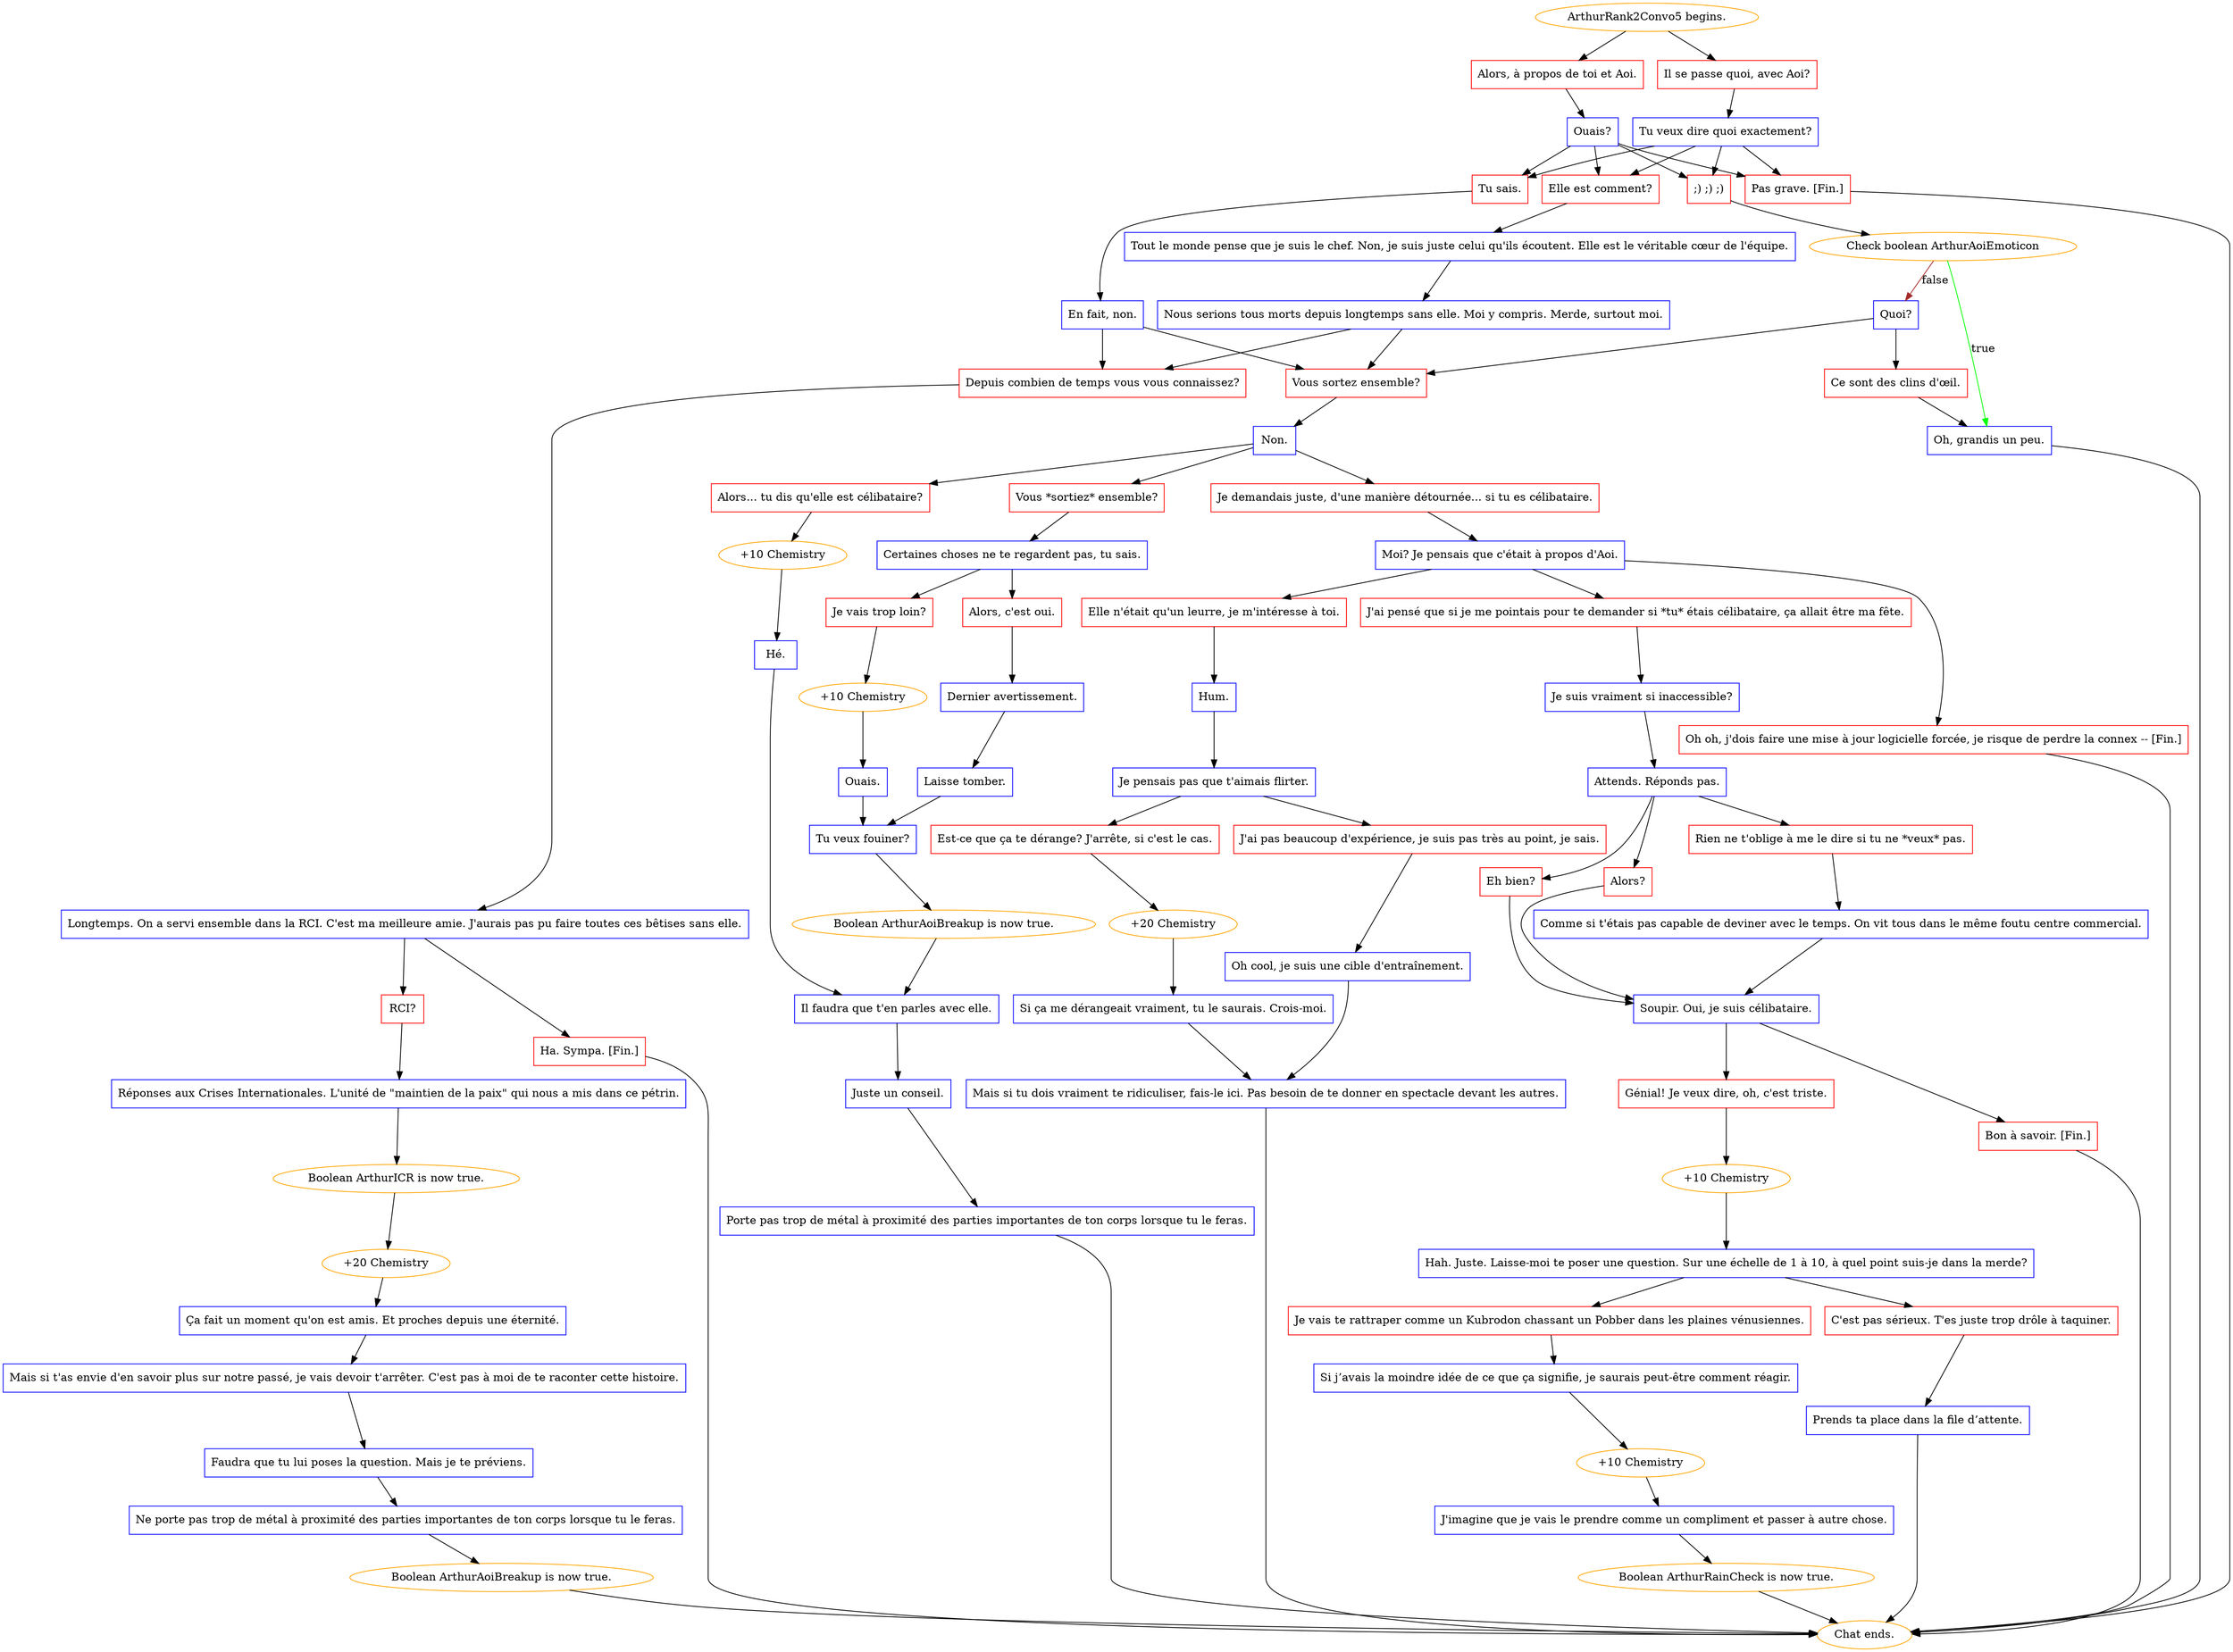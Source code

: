 digraph {
	"ArthurRank2Convo5 begins." [color=orange];
		"ArthurRank2Convo5 begins." -> j4255495730;
		"ArthurRank2Convo5 begins." -> j1314670443;
	j4255495730 [label="Il se passe quoi, avec Aoi?",shape=box,color=red];
		j4255495730 -> j120293794;
	j1314670443 [label="Alors, à propos de toi et Aoi.",shape=box,color=red];
		j1314670443 -> j690708492;
	j120293794 [label="Tu veux dire quoi exactement?",shape=box,color=blue];
		j120293794 -> j670020904;
		j120293794 -> j1187696839;
		j120293794 -> j3444455187;
		j120293794 -> j2241711003;
	j690708492 [label="Ouais?",shape=box,color=blue];
		j690708492 -> j670020904;
		j690708492 -> j1187696839;
		j690708492 -> j3444455187;
		j690708492 -> j2241711003;
	j670020904 [label="Elle est comment?",shape=box,color=red];
		j670020904 -> j1073238197;
	j1187696839 [label="Tu sais.",shape=box,color=red];
		j1187696839 -> j2405905394;
	j3444455187 [label=";) ;) ;)",shape=box,color=red];
		j3444455187 -> j2572511845;
	j2241711003 [label="Pas grave. [Fin.]",shape=box,color=red];
		j2241711003 -> "Chat ends.";
	j1073238197 [label="Tout le monde pense que je suis le chef. Non, je suis juste celui qu'ils écoutent. Elle est le véritable cœur de l'équipe.",shape=box,color=blue];
		j1073238197 -> j2909857446;
	j2405905394 [label="En fait, non.",shape=box,color=blue];
		j2405905394 -> j4113962303;
		j2405905394 -> j2822997506;
	j2572511845 [label="Check boolean ArthurAoiEmoticon",color=orange];
		j2572511845 -> j3399247397 [label=true,color=green];
		j2572511845 -> j3269652543 [label=false,color=brown];
	"Chat ends." [color=orange];
	j2909857446 [label="Nous serions tous morts depuis longtemps sans elle. Moi y compris. Merde, surtout moi.",shape=box,color=blue];
		j2909857446 -> j2822997506;
		j2909857446 -> j4113962303;
	j4113962303 [label="Vous sortez ensemble?",shape=box,color=red];
		j4113962303 -> j3228323115;
	j2822997506 [label="Depuis combien de temps vous vous connaissez?",shape=box,color=red];
		j2822997506 -> j1749288709;
	j3399247397 [label="Oh, grandis un peu.",shape=box,color=blue];
		j3399247397 -> "Chat ends.";
	j3269652543 [label="Quoi?",shape=box,color=blue];
		j3269652543 -> j950958732;
		j3269652543 -> j4113962303;
	j3228323115 [label="Non.",shape=box,color=blue];
		j3228323115 -> j520736288;
		j3228323115 -> j28630905;
		j3228323115 -> j3184628586;
	j1749288709 [label="Longtemps. On a servi ensemble dans la RCI. C'est ma meilleure amie. J'aurais pas pu faire toutes ces bêtises sans elle.",shape=box,color=blue];
		j1749288709 -> j1165483671;
		j1749288709 -> j3500202151;
	j950958732 [label="Ce sont des clins d'œil.",shape=box,color=red];
		j950958732 -> j3399247397;
	j520736288 [label="Alors... tu dis qu'elle est célibataire?",shape=box,color=red];
		j520736288 -> j2097184208;
	j28630905 [label="Vous *sortiez* ensemble?",shape=box,color=red];
		j28630905 -> j2652770531;
	j3184628586 [label="Je demandais juste, d'une manière détournée... si tu es célibataire.",shape=box,color=red];
		j3184628586 -> j3887479812;
	j1165483671 [label="RCI?",shape=box,color=red];
		j1165483671 -> j3581688173;
	j3500202151 [label="Ha. Sympa. [Fin.]",shape=box,color=red];
		j3500202151 -> "Chat ends.";
	j2097184208 [label="+10 Chemistry",color=orange];
		j2097184208 -> j88764297;
	j2652770531 [label="Certaines choses ne te regardent pas, tu sais.",shape=box,color=blue];
		j2652770531 -> j2577658594;
		j2652770531 -> j1977071722;
	j3887479812 [label="Moi? Je pensais que c'était à propos d'Aoi.",shape=box,color=blue];
		j3887479812 -> j3563758411;
		j3887479812 -> j1023002210;
		j3887479812 -> j3813864148;
	j3581688173 [label="Réponses aux Crises Internationales. L'unité de \"maintien de la paix\" qui nous a mis dans ce pétrin.",shape=box,color=blue];
		j3581688173 -> j1274574407;
	j88764297 [label="Hé.",shape=box,color=blue];
		j88764297 -> j128834061;
	j2577658594 [label="Alors, c'est oui.",shape=box,color=red];
		j2577658594 -> j4091893914;
	j1977071722 [label="Je vais trop loin?",shape=box,color=red];
		j1977071722 -> j185835824;
	j3563758411 [label="Elle n'était qu'un leurre, je m'intéresse à toi.",shape=box,color=red];
		j3563758411 -> j2653777569;
	j1023002210 [label="J'ai pensé que si je me pointais pour te demander si *tu* étais célibataire, ça allait être ma fête.",shape=box,color=red];
		j1023002210 -> j490055565;
	j3813864148 [label="Oh oh, j'dois faire une mise à jour logicielle forcée, je risque de perdre la connex -- [Fin.]",shape=box,color=red];
		j3813864148 -> "Chat ends.";
	j1274574407 [label="Boolean ArthurICR is now true.",color=orange];
		j1274574407 -> j3181786471;
	j128834061 [label="Il faudra que t'en parles avec elle.",shape=box,color=blue];
		j128834061 -> j1907302962;
	j4091893914 [label="Dernier avertissement.",shape=box,color=blue];
		j4091893914 -> j2720709680;
	j185835824 [label="+10 Chemistry",color=orange];
		j185835824 -> j2106538852;
	j2653777569 [label="Hum.",shape=box,color=blue];
		j2653777569 -> j2908786249;
	j490055565 [label="Je suis vraiment si inaccessible?",shape=box,color=blue];
		j490055565 -> j382775988;
	j3181786471 [label="+20 Chemistry",color=orange];
		j3181786471 -> j3379994180;
	j1907302962 [label="Juste un conseil.",shape=box,color=blue];
		j1907302962 -> j1079601145;
	j2720709680 [label="Laisse tomber.",shape=box,color=blue];
		j2720709680 -> j1931799010;
	j2106538852 [label="Ouais.",shape=box,color=blue];
		j2106538852 -> j1931799010;
	j2908786249 [label="Je pensais pas que t'aimais flirter.",shape=box,color=blue];
		j2908786249 -> j349780269;
		j2908786249 -> j3292066675;
	j382775988 [label="Attends. Réponds pas.",shape=box,color=blue];
		j382775988 -> j1345959375;
		j382775988 -> j1840865343;
		j382775988 -> j3209493500;
	j3379994180 [label="Ça fait un moment qu'on est amis. Et proches depuis une éternité.",shape=box,color=blue];
		j3379994180 -> j3048383819;
	j1079601145 [label="Porte pas trop de métal à proximité des parties importantes de ton corps lorsque tu le feras.",shape=box,color=blue];
		j1079601145 -> "Chat ends.";
	j1931799010 [label="Tu veux fouiner?",shape=box,color=blue];
		j1931799010 -> j3525976875;
	j349780269 [label="Est-ce que ça te dérange? J'arrête, si c'est le cas.",shape=box,color=red];
		j349780269 -> j2028140413;
	j3292066675 [label="J'ai pas beaucoup d'expérience, je suis pas très au point, je sais.",shape=box,color=red];
		j3292066675 -> j4181677499;
	j1345959375 [label="Eh bien?",shape=box,color=red];
		j1345959375 -> j669291132;
	j1840865343 [label="Alors?",shape=box,color=red];
		j1840865343 -> j669291132;
	j3209493500 [label="Rien ne t'oblige à me le dire si tu ne *veux* pas.",shape=box,color=red];
		j3209493500 -> j1360834729;
	j3048383819 [label="Mais si t'as envie d'en savoir plus sur notre passé, je vais devoir t'arrêter. C'est pas à moi de te raconter cette histoire.",shape=box,color=blue];
		j3048383819 -> j1416441668;
	j3525976875 [label="Boolean ArthurAoiBreakup is now true.",color=orange];
		j3525976875 -> j128834061;
	j2028140413 [label="+20 Chemistry",color=orange];
		j2028140413 -> j1605007489;
	j4181677499 [label="Oh cool, je suis une cible d'entraînement.",shape=box,color=blue];
		j4181677499 -> j4128183208;
	j669291132 [label="Soupir. Oui, je suis célibataire.",shape=box,color=blue];
		j669291132 -> j2335929495;
		j669291132 -> j1458283300;
	j1360834729 [label="Comme si t'étais pas capable de deviner avec le temps. On vit tous dans le même foutu centre commercial.",shape=box,color=blue];
		j1360834729 -> j669291132;
	j1416441668 [label="Faudra que tu lui poses la question. Mais je te préviens.",shape=box,color=blue];
		j1416441668 -> j1641802424;
	j1605007489 [label="Si ça me dérangeait vraiment, tu le saurais. Crois-moi.",shape=box,color=blue];
		j1605007489 -> j4128183208;
	j4128183208 [label="Mais si tu dois vraiment te ridiculiser, fais-le ici. Pas besoin de te donner en spectacle devant les autres.",shape=box,color=blue];
		j4128183208 -> "Chat ends.";
	j2335929495 [label="Génial! Je veux dire, oh, c'est triste.",shape=box,color=red];
		j2335929495 -> j3409228446;
	j1458283300 [label="Bon à savoir. [Fin.]",shape=box,color=red];
		j1458283300 -> "Chat ends.";
	j1641802424 [label="Ne porte pas trop de métal à proximité des parties importantes de ton corps lorsque tu le feras.",shape=box,color=blue];
		j1641802424 -> j122023758;
	j3409228446 [label="+10 Chemistry",color=orange];
		j3409228446 -> j1779929972;
	j122023758 [label="Boolean ArthurAoiBreakup is now true.",color=orange];
		j122023758 -> "Chat ends.";
	j1779929972 [label="Hah. Juste. Laisse-moi te poser une question. Sur une échelle de 1 à 10, à quel point suis-je dans la merde?",shape=box,color=blue];
		j1779929972 -> j506910258;
		j1779929972 -> j160018157;
	j506910258 [label="Je vais te rattraper comme un Kubrodon chassant un Pobber dans les plaines vénusiennes.",shape=box,color=red];
		j506910258 -> j1902393264;
	j160018157 [label="C'est pas sérieux. T'es juste trop drôle à taquiner.",shape=box,color=red];
		j160018157 -> j2747596339;
	j1902393264 [label="Si j’avais la moindre idée de ce que ça signifie, je saurais peut-être comment réagir.",shape=box,color=blue];
		j1902393264 -> j676329445;
	j2747596339 [label="Prends ta place dans la file d’attente.",shape=box,color=blue];
		j2747596339 -> "Chat ends.";
	j676329445 [label="+10 Chemistry",color=orange];
		j676329445 -> j2986699666;
	j2986699666 [label="J'imagine que je vais le prendre comme un compliment et passer à autre chose.",shape=box,color=blue];
		j2986699666 -> j1820130911;
	j1820130911 [label="Boolean ArthurRainCheck is now true.",color=orange];
		j1820130911 -> "Chat ends.";
}